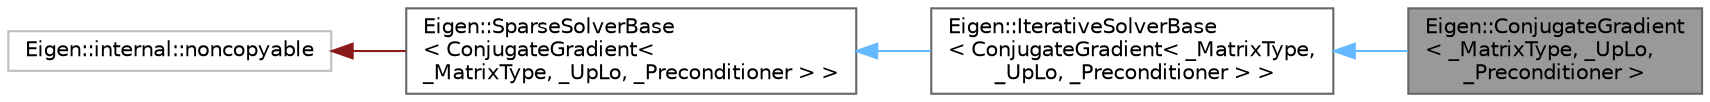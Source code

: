 digraph "Eigen::ConjugateGradient&lt; _MatrixType, _UpLo, _Preconditioner &gt;"
{
 // LATEX_PDF_SIZE
  bgcolor="transparent";
  edge [fontname=Helvetica,fontsize=10,labelfontname=Helvetica,labelfontsize=10];
  node [fontname=Helvetica,fontsize=10,shape=box,height=0.2,width=0.4];
  rankdir="LR";
  Node1 [id="Node000001",label="Eigen::ConjugateGradient\l\< _MatrixType, _UpLo, \l_Preconditioner \>",height=0.2,width=0.4,color="gray40", fillcolor="grey60", style="filled", fontcolor="black",tooltip="A conjugate gradient solver for sparse (or dense) self-adjoint problems."];
  Node2 -> Node1 [id="edge4_Node000001_Node000002",dir="back",color="steelblue1",style="solid",tooltip=" "];
  Node2 [id="Node000002",label="Eigen::IterativeSolverBase\l\< ConjugateGradient\< _MatrixType,\l _UpLo, _Preconditioner \> \>",height=0.2,width=0.4,color="gray40", fillcolor="white", style="filled",URL="$classEigen_1_1IterativeSolverBase.html",tooltip=" "];
  Node3 -> Node2 [id="edge5_Node000002_Node000003",dir="back",color="steelblue1",style="solid",tooltip=" "];
  Node3 [id="Node000003",label="Eigen::SparseSolverBase\l\< ConjugateGradient\< \l_MatrixType, _UpLo, _Preconditioner \> \>",height=0.2,width=0.4,color="gray40", fillcolor="white", style="filled",URL="$classEigen_1_1SparseSolverBase.html",tooltip=" "];
  Node4 -> Node3 [id="edge6_Node000003_Node000004",dir="back",color="firebrick4",style="solid",tooltip=" "];
  Node4 [id="Node000004",label="Eigen::internal::noncopyable",height=0.2,width=0.4,color="grey75", fillcolor="white", style="filled",URL="$classEigen_1_1internal_1_1noncopyable.html",tooltip=" "];
}
